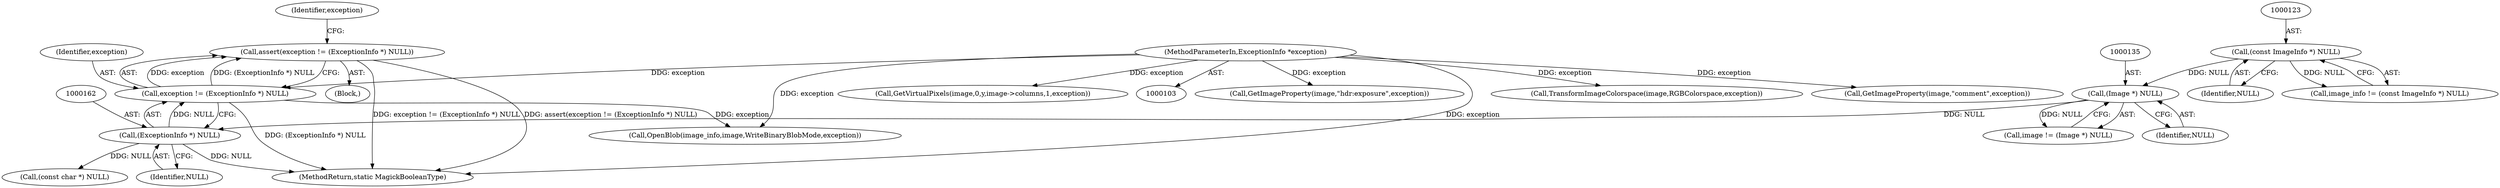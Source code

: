 digraph "0_ImageMagick_14e606db148d6ebcaae20f1e1d6d71903ca4a556@API" {
"1000158" [label="(Call,assert(exception != (ExceptionInfo *) NULL))"];
"1000159" [label="(Call,exception != (ExceptionInfo *) NULL)"];
"1000106" [label="(MethodParameterIn,ExceptionInfo *exception)"];
"1000161" [label="(Call,(ExceptionInfo *) NULL)"];
"1000134" [label="(Call,(Image *) NULL)"];
"1000122" [label="(Call,(const ImageInfo *) NULL)"];
"1000256" [label="(Call,GetImageProperty(image,\"hdr:exposure\",exception))"];
"1000192" [label="(Call,TransformImageColorspace(image,RGBColorspace,exception))"];
"1000172" [label="(Call,OpenBlob(image_info,image,WriteBinaryBlobMode,exception))"];
"1000161" [label="(Call,(ExceptionInfo *) NULL)"];
"1000891" [label="(MethodReturn,static MagickBooleanType)"];
"1000122" [label="(Call,(const ImageInfo *) NULL)"];
"1000163" [label="(Identifier,NULL)"];
"1000218" [label="(Call,GetImageProperty(image,\"comment\",exception))"];
"1000226" [label="(Call,(const char *) NULL)"];
"1000136" [label="(Identifier,NULL)"];
"1000124" [label="(Identifier,NULL)"];
"1000134" [label="(Call,(Image *) NULL)"];
"1000167" [label="(Identifier,exception)"];
"1000159" [label="(Call,exception != (ExceptionInfo *) NULL)"];
"1000132" [label="(Call,image != (Image *) NULL)"];
"1000158" [label="(Call,assert(exception != (ExceptionInfo *) NULL))"];
"1000106" [label="(MethodParameterIn,ExceptionInfo *exception)"];
"1000120" [label="(Call,image_info != (const ImageInfo *) NULL)"];
"1000482" [label="(Call,GetVirtualPixels(image,0,y,image->columns,1,exception))"];
"1000107" [label="(Block,)"];
"1000160" [label="(Identifier,exception)"];
"1000158" -> "1000107"  [label="AST: "];
"1000158" -> "1000159"  [label="CFG: "];
"1000159" -> "1000158"  [label="AST: "];
"1000167" -> "1000158"  [label="CFG: "];
"1000158" -> "1000891"  [label="DDG: exception != (ExceptionInfo *) NULL"];
"1000158" -> "1000891"  [label="DDG: assert(exception != (ExceptionInfo *) NULL)"];
"1000159" -> "1000158"  [label="DDG: exception"];
"1000159" -> "1000158"  [label="DDG: (ExceptionInfo *) NULL"];
"1000159" -> "1000161"  [label="CFG: "];
"1000160" -> "1000159"  [label="AST: "];
"1000161" -> "1000159"  [label="AST: "];
"1000159" -> "1000891"  [label="DDG: (ExceptionInfo *) NULL"];
"1000106" -> "1000159"  [label="DDG: exception"];
"1000161" -> "1000159"  [label="DDG: NULL"];
"1000159" -> "1000172"  [label="DDG: exception"];
"1000106" -> "1000103"  [label="AST: "];
"1000106" -> "1000891"  [label="DDG: exception"];
"1000106" -> "1000172"  [label="DDG: exception"];
"1000106" -> "1000192"  [label="DDG: exception"];
"1000106" -> "1000218"  [label="DDG: exception"];
"1000106" -> "1000256"  [label="DDG: exception"];
"1000106" -> "1000482"  [label="DDG: exception"];
"1000161" -> "1000163"  [label="CFG: "];
"1000162" -> "1000161"  [label="AST: "];
"1000163" -> "1000161"  [label="AST: "];
"1000161" -> "1000891"  [label="DDG: NULL"];
"1000134" -> "1000161"  [label="DDG: NULL"];
"1000161" -> "1000226"  [label="DDG: NULL"];
"1000134" -> "1000132"  [label="AST: "];
"1000134" -> "1000136"  [label="CFG: "];
"1000135" -> "1000134"  [label="AST: "];
"1000136" -> "1000134"  [label="AST: "];
"1000132" -> "1000134"  [label="CFG: "];
"1000134" -> "1000132"  [label="DDG: NULL"];
"1000122" -> "1000134"  [label="DDG: NULL"];
"1000122" -> "1000120"  [label="AST: "];
"1000122" -> "1000124"  [label="CFG: "];
"1000123" -> "1000122"  [label="AST: "];
"1000124" -> "1000122"  [label="AST: "];
"1000120" -> "1000122"  [label="CFG: "];
"1000122" -> "1000120"  [label="DDG: NULL"];
}
